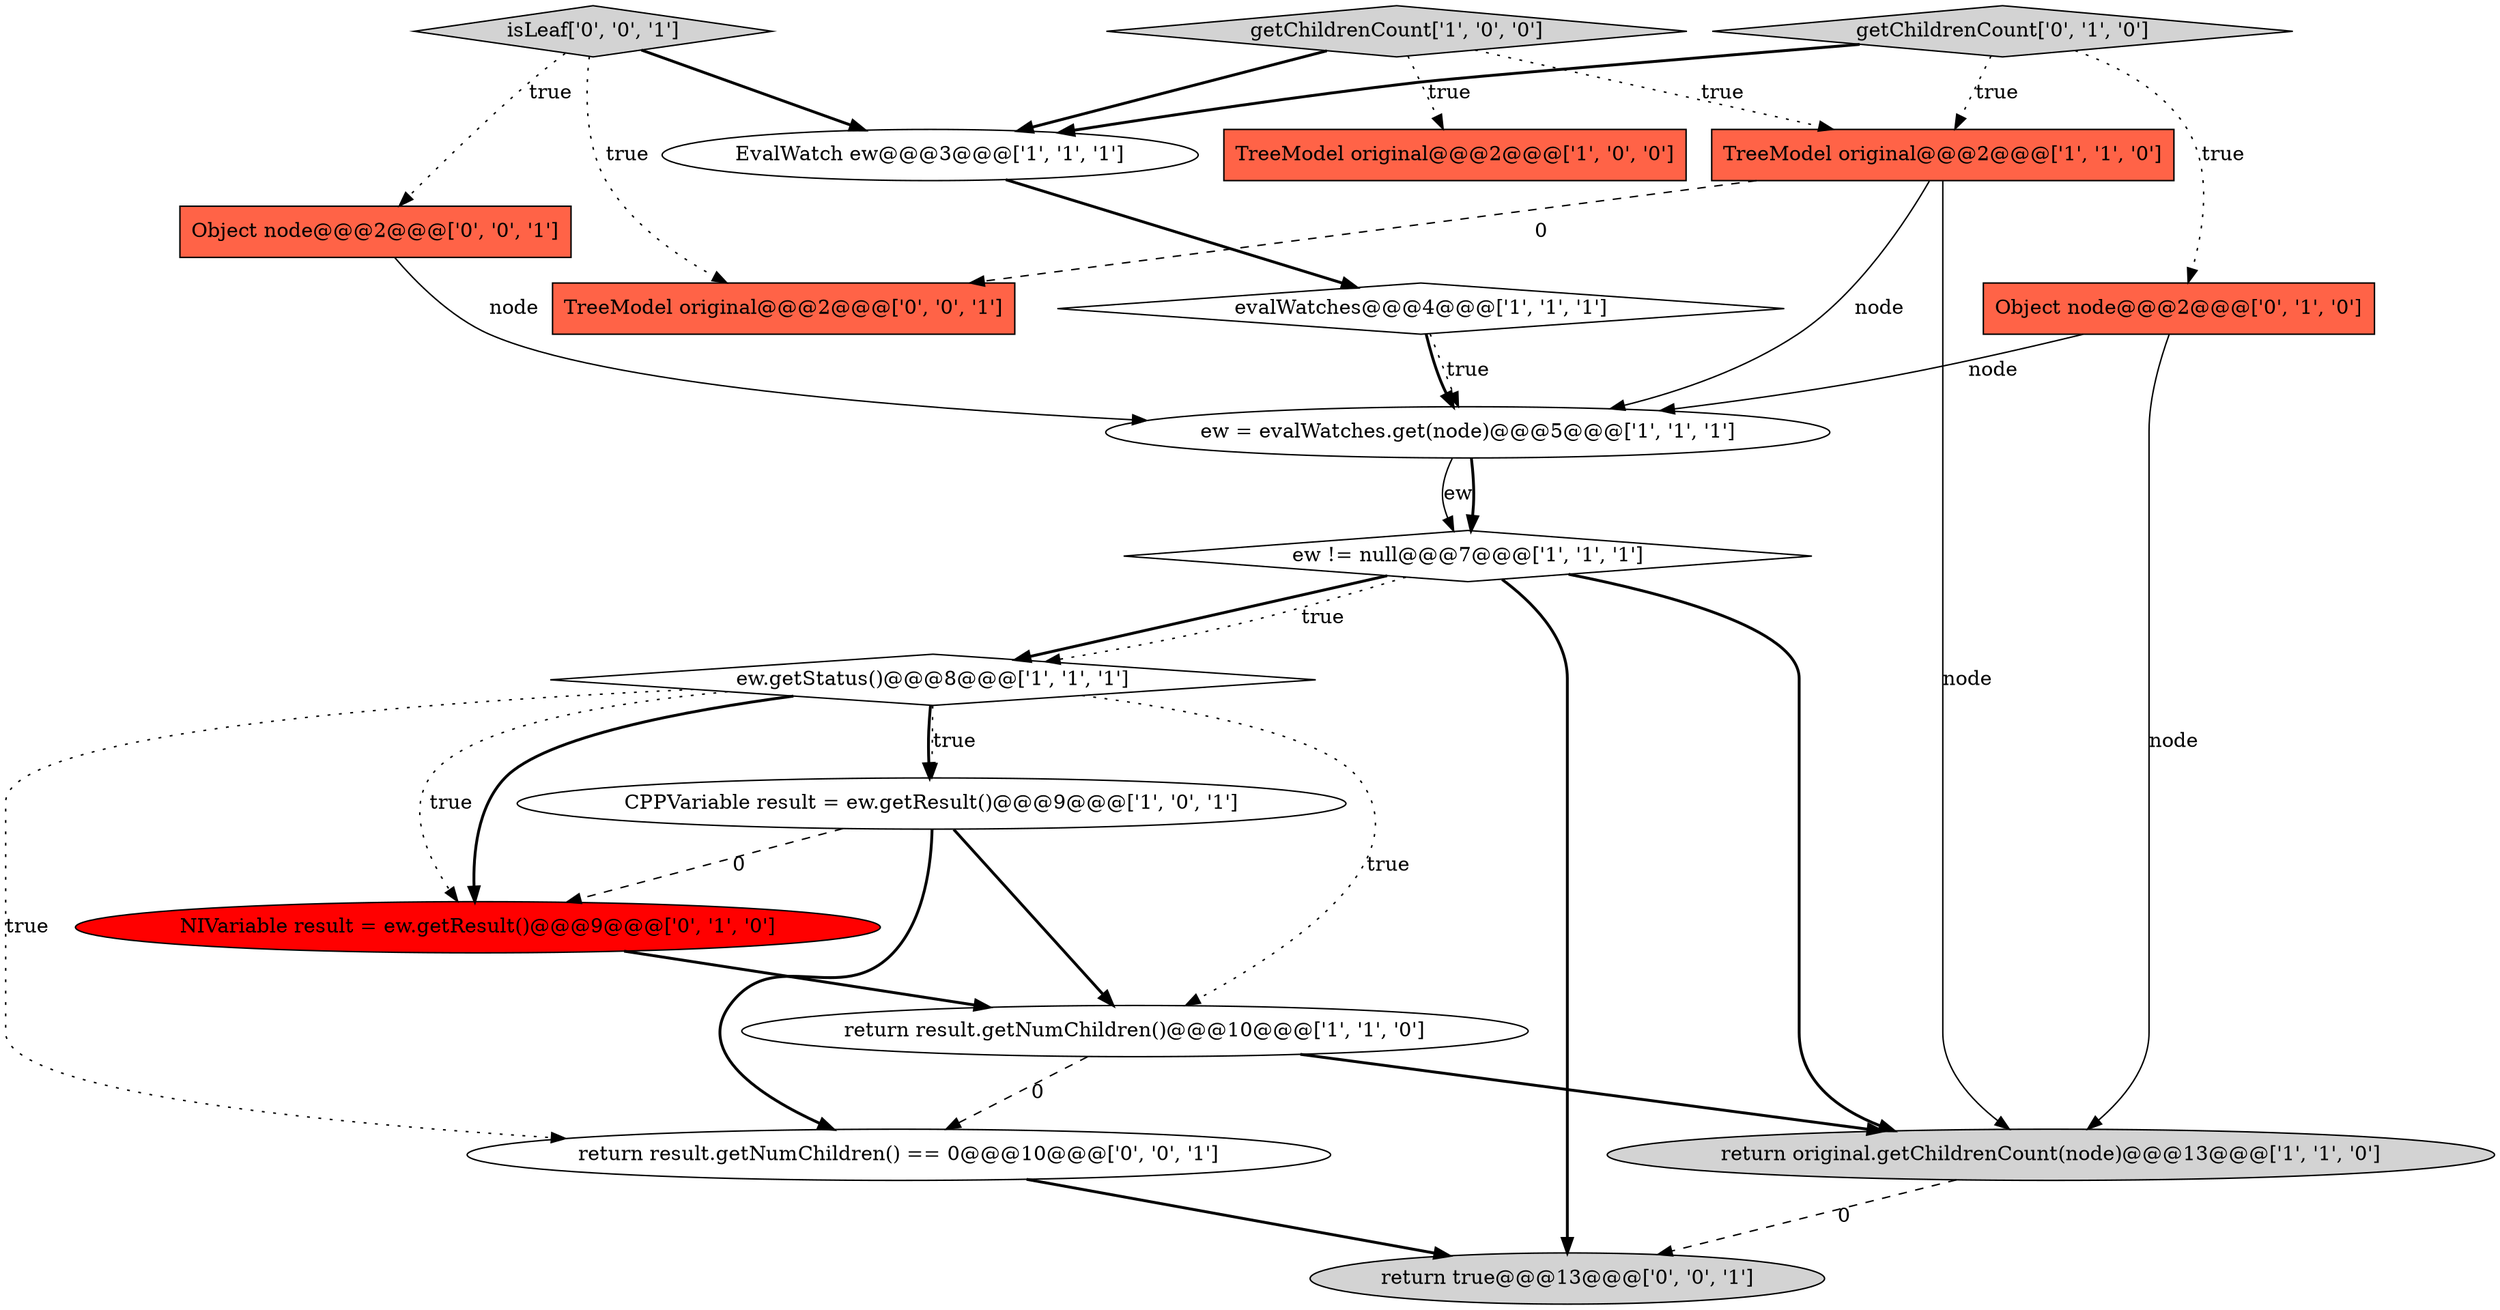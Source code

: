 digraph {
13 [style = filled, label = "NIVariable result = ew.getResult()@@@9@@@['0', '1', '0']", fillcolor = red, shape = ellipse image = "AAA1AAABBB2BBB"];
2 [style = filled, label = "ew != null@@@7@@@['1', '1', '1']", fillcolor = white, shape = diamond image = "AAA0AAABBB1BBB"];
0 [style = filled, label = "TreeModel original@@@2@@@['1', '0', '0']", fillcolor = tomato, shape = box image = "AAA0AAABBB1BBB"];
16 [style = filled, label = "return result.getNumChildren() == 0@@@10@@@['0', '0', '1']", fillcolor = white, shape = ellipse image = "AAA0AAABBB3BBB"];
17 [style = filled, label = "return true@@@13@@@['0', '0', '1']", fillcolor = lightgray, shape = ellipse image = "AAA0AAABBB3BBB"];
8 [style = filled, label = "return original.getChildrenCount(node)@@@13@@@['1', '1', '0']", fillcolor = lightgray, shape = ellipse image = "AAA0AAABBB1BBB"];
1 [style = filled, label = "ew.getStatus()@@@8@@@['1', '1', '1']", fillcolor = white, shape = diamond image = "AAA0AAABBB1BBB"];
5 [style = filled, label = "CPPVariable result = ew.getResult()@@@9@@@['1', '0', '1']", fillcolor = white, shape = ellipse image = "AAA0AAABBB1BBB"];
14 [style = filled, label = "Object node@@@2@@@['0', '0', '1']", fillcolor = tomato, shape = box image = "AAA0AAABBB3BBB"];
3 [style = filled, label = "getChildrenCount['1', '0', '0']", fillcolor = lightgray, shape = diamond image = "AAA0AAABBB1BBB"];
9 [style = filled, label = "evalWatches@@@4@@@['1', '1', '1']", fillcolor = white, shape = diamond image = "AAA0AAABBB1BBB"];
15 [style = filled, label = "TreeModel original@@@2@@@['0', '0', '1']", fillcolor = tomato, shape = box image = "AAA0AAABBB3BBB"];
4 [style = filled, label = "EvalWatch ew@@@3@@@['1', '1', '1']", fillcolor = white, shape = ellipse image = "AAA0AAABBB1BBB"];
18 [style = filled, label = "isLeaf['0', '0', '1']", fillcolor = lightgray, shape = diamond image = "AAA0AAABBB3BBB"];
12 [style = filled, label = "getChildrenCount['0', '1', '0']", fillcolor = lightgray, shape = diamond image = "AAA0AAABBB2BBB"];
7 [style = filled, label = "TreeModel original@@@2@@@['1', '1', '0']", fillcolor = tomato, shape = box image = "AAA0AAABBB1BBB"];
11 [style = filled, label = "Object node@@@2@@@['0', '1', '0']", fillcolor = tomato, shape = box image = "AAA0AAABBB2BBB"];
10 [style = filled, label = "ew = evalWatches.get(node)@@@5@@@['1', '1', '1']", fillcolor = white, shape = ellipse image = "AAA0AAABBB1BBB"];
6 [style = filled, label = "return result.getNumChildren()@@@10@@@['1', '1', '0']", fillcolor = white, shape = ellipse image = "AAA0AAABBB1BBB"];
1->5 [style = bold, label=""];
2->17 [style = bold, label=""];
4->9 [style = bold, label=""];
5->13 [style = dashed, label="0"];
3->7 [style = dotted, label="true"];
2->1 [style = bold, label=""];
18->15 [style = dotted, label="true"];
10->2 [style = solid, label="ew"];
16->17 [style = bold, label=""];
9->10 [style = bold, label=""];
3->4 [style = bold, label=""];
1->13 [style = bold, label=""];
18->14 [style = dotted, label="true"];
12->11 [style = dotted, label="true"];
5->16 [style = bold, label=""];
1->13 [style = dotted, label="true"];
6->16 [style = dashed, label="0"];
11->8 [style = solid, label="node"];
5->6 [style = bold, label=""];
18->4 [style = bold, label=""];
12->4 [style = bold, label=""];
2->1 [style = dotted, label="true"];
6->8 [style = bold, label=""];
11->10 [style = solid, label="node"];
3->0 [style = dotted, label="true"];
7->15 [style = dashed, label="0"];
8->17 [style = dashed, label="0"];
1->6 [style = dotted, label="true"];
10->2 [style = bold, label=""];
1->16 [style = dotted, label="true"];
13->6 [style = bold, label=""];
12->7 [style = dotted, label="true"];
9->10 [style = dotted, label="true"];
14->10 [style = solid, label="node"];
1->5 [style = dotted, label="true"];
2->8 [style = bold, label=""];
7->10 [style = solid, label="node"];
7->8 [style = solid, label="node"];
}
